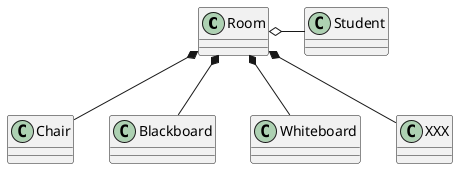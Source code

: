 @startuml
Room o- Student
Room *-- Chair
Room *-- Blackboard
Room *-- Whiteboard
Room *-- XXX
@enduml
